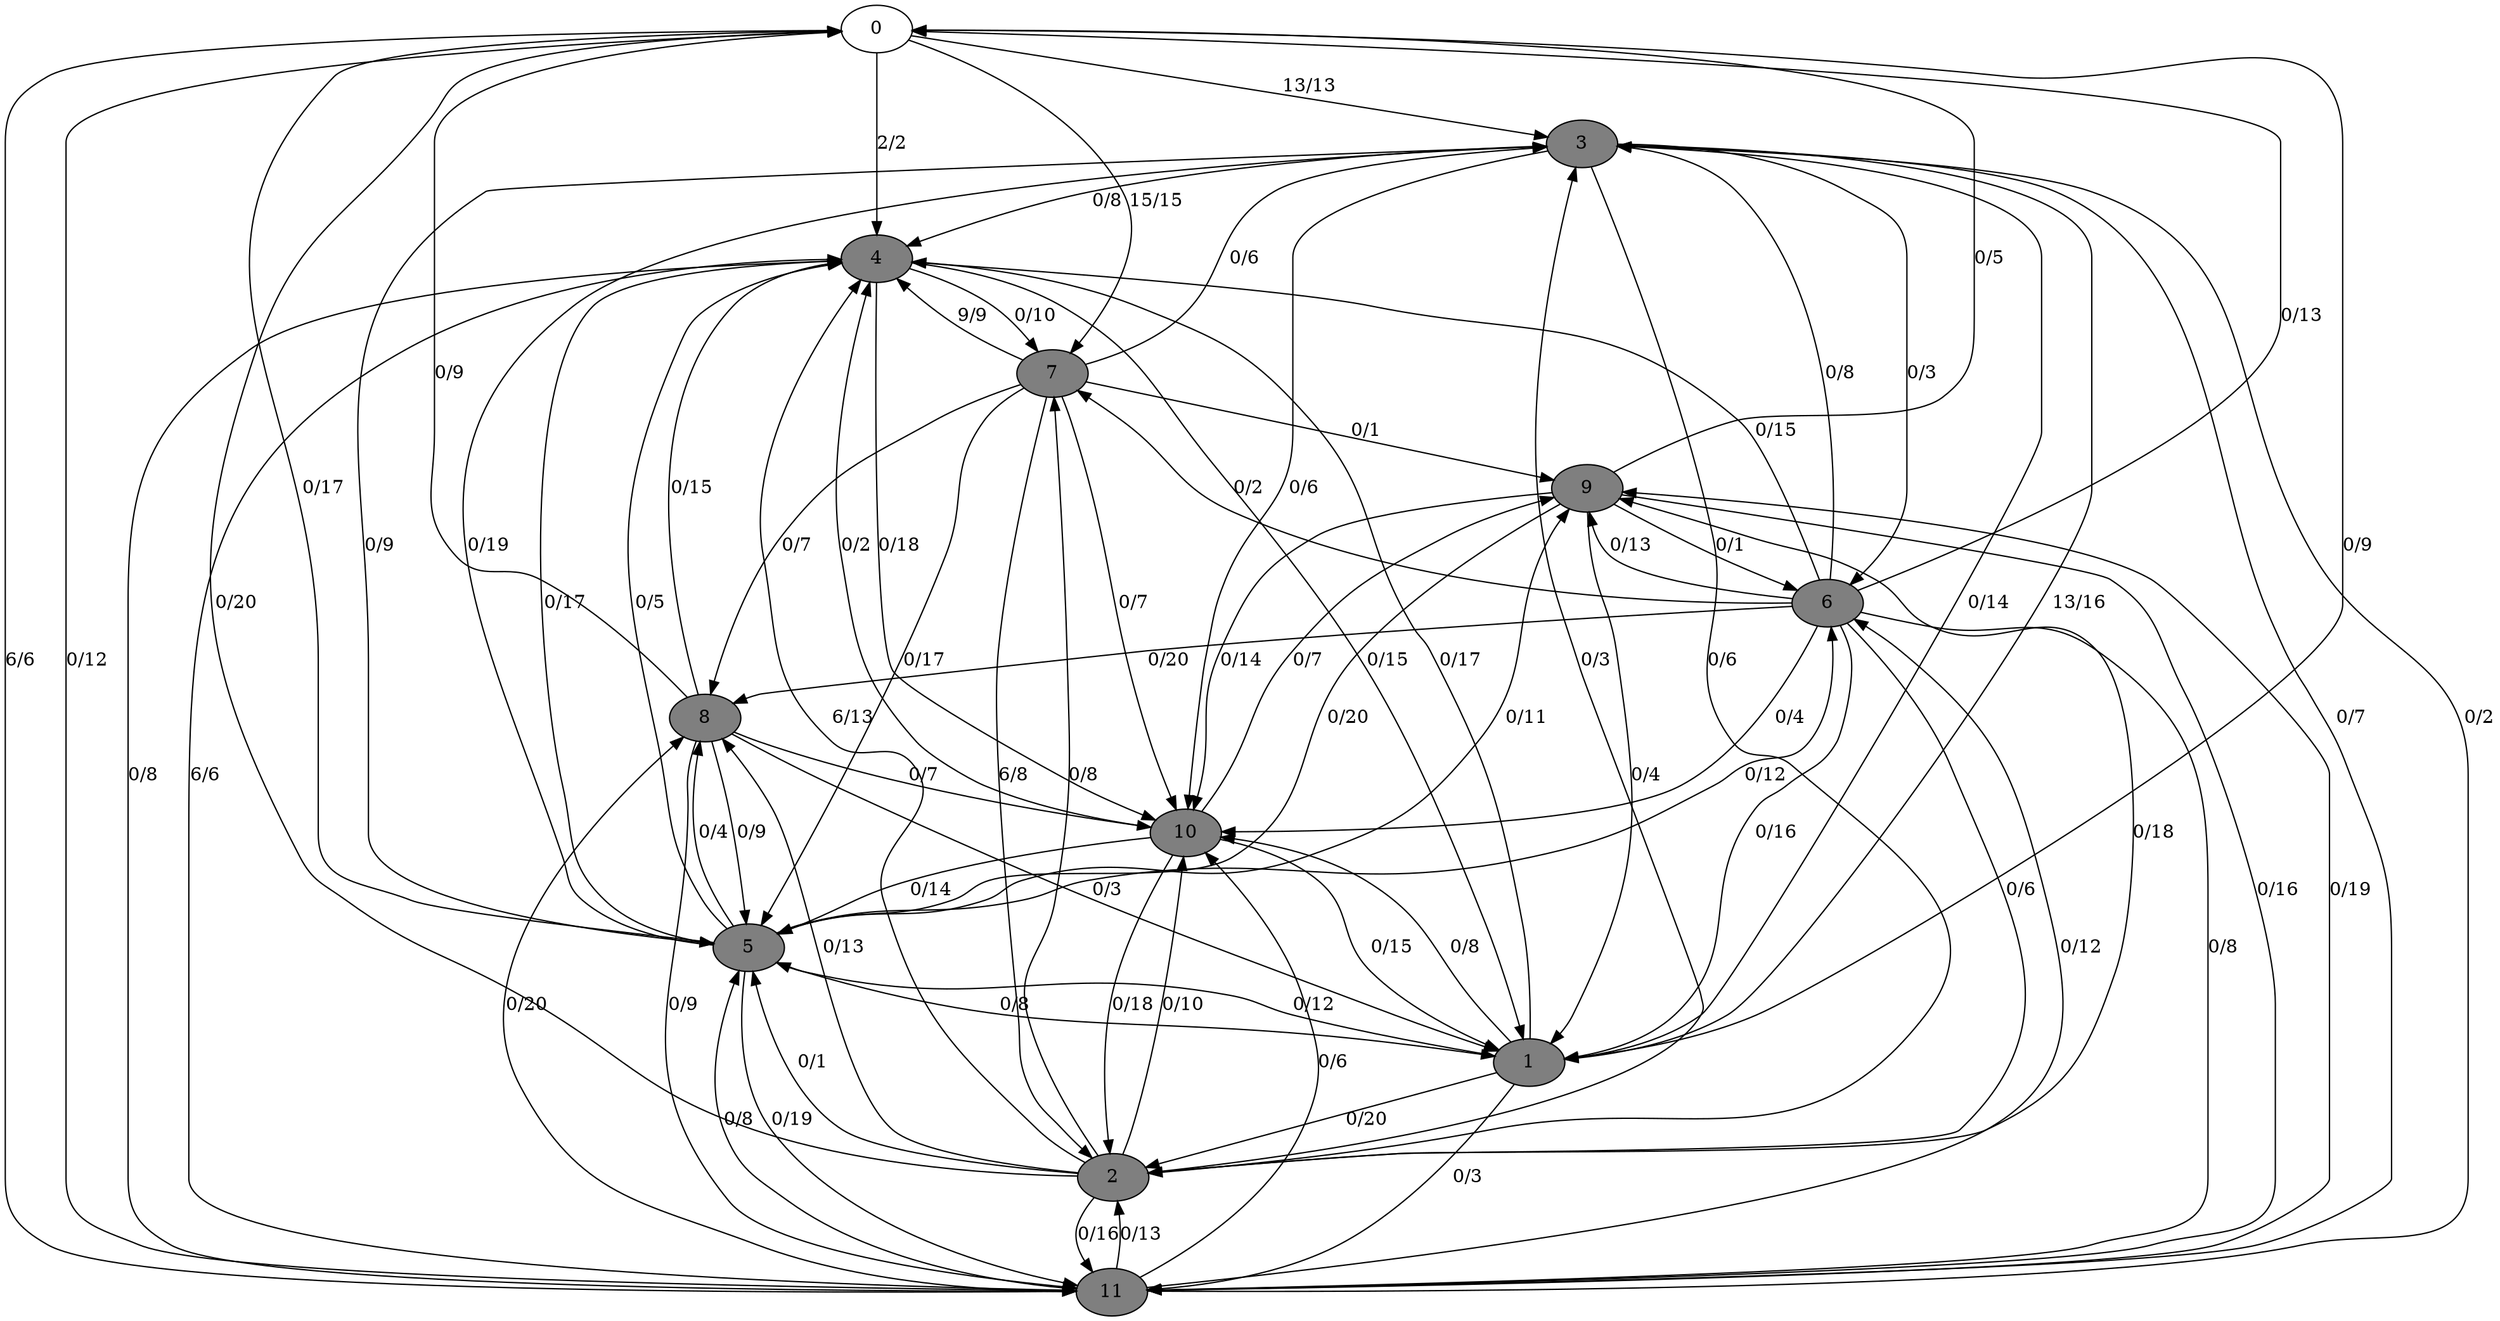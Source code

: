 digraph G {
	0[style=filled fillcolor=grey100];
	0->3[label ="13/13"] ;
	0->4[label ="2/2"] ;
	0->7[label ="15/15"] ;
	0->11[label ="6/6"] ;
	1[style=filled fillcolor=grey50];
	1->0[label ="0/9"] ;
	1->2[label ="0/20"] ;
	1->3[label ="0/14"] ;
	1->4[label ="0/17"] ;
	1->5[label ="0/12"] ;
	1->10[label ="0/8"] ;
	1->11[label ="0/3"] ;
	2[style=filled fillcolor=grey50];
	2->0[label ="0/20"] ;
	2->3[label ="0/3"] ;
	2->4[label ="6/13"] ;
	2->5[label ="0/1"] ;
	2->7[label ="0/8"] ;
	2->8[label ="0/13"] ;
	2->9[label ="0/18"] ;
	2->10[label ="0/10"] ;
	2->11[label ="0/16"] ;
	3[style=filled fillcolor=grey50];
	3->1[label ="13/16"] ;
	3->2[label ="0/6"] ;
	3->4[label ="0/8"] ;
	3->5[label ="0/9"] ;
	3->6[label ="0/3"] ;
	3->10[label ="0/6"] ;
	3->11[label ="0/7"] ;
	4[style=filled fillcolor=grey50];
	4->1[label ="0/15"] ;
	4->5[label ="0/17"] ;
	4->7[label ="0/10"] ;
	4->10[label ="0/18"] ;
	4->11[label ="0/8"] ;
	5[style=filled fillcolor=grey50];
	5->0[label ="0/17"] ;
	5->1[label ="0/8"] ;
	5->3[label ="0/19"] ;
	5->4[label ="0/5"] ;
	5->6[label ="0/12"] ;
	5->8[label ="0/4"] ;
	5->9[label ="0/11"] ;
	5->11[label ="0/19"] ;
	6[style=filled fillcolor=grey50];
	6->0[label ="0/13"] ;
	6->1[label ="0/16"] ;
	6->2[label ="0/6"] ;
	6->3[label ="0/8"] ;
	6->4[label ="0/15"] ;
	6->7[label ="0/2"] ;
	6->8[label ="0/20"] ;
	6->9[label ="0/13"] ;
	6->10[label ="0/4"] ;
	6->11[label ="0/8"] ;
	7[style=filled fillcolor=grey50];
	7->2[label ="6/8"] ;
	7->3[label ="0/6"] ;
	7->4[label ="9/9"] ;
	7->5[label ="0/17"] ;
	7->8[label ="0/7"] ;
	7->9[label ="0/1"] ;
	7->10[label ="0/7"] ;
	8[style=filled fillcolor=grey50];
	8->0[label ="0/9"] ;
	8->1[label ="0/3"] ;
	8->4[label ="0/15"] ;
	8->5[label ="0/9"] ;
	8->10[label ="0/7"] ;
	8->11[label ="0/9"] ;
	9[style=filled fillcolor=grey50];
	9->0[label ="0/5"] ;
	9->1[label ="0/4"] ;
	9->5[label ="0/20"] ;
	9->6[label ="0/1"] ;
	9->10[label ="0/14"] ;
	9->11[label ="0/16"] ;
	10[style=filled fillcolor=grey50];
	10->1[label ="0/15"] ;
	10->2[label ="0/18"] ;
	10->4[label ="0/2"] ;
	10->5[label ="0/14"] ;
	10->9[label ="0/7"] ;
	11[style=filled fillcolor=grey50];
	11->0[label ="0/12"] ;
	11->2[label ="0/13"] ;
	11->3[label ="0/2"] ;
	11->4[label ="6/6"] ;
	11->5[label ="0/8"] ;
	11->6[label ="0/12"] ;
	11->8[label ="0/20"] ;
	11->9[label ="0/19"] ;
	11->10[label ="0/6"] ;
}
